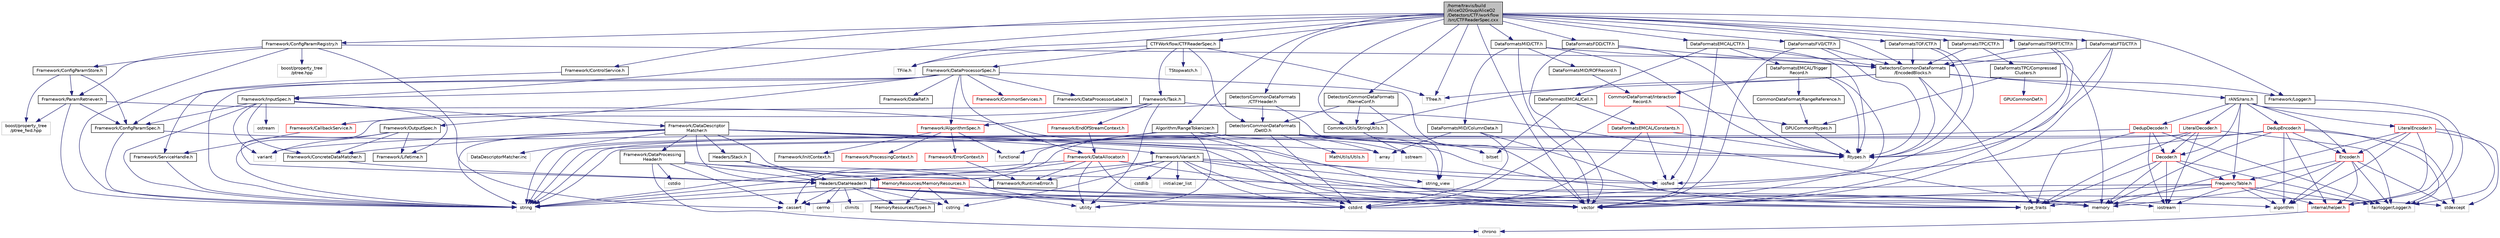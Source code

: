 digraph "/home/travis/build/AliceO2Group/AliceO2/Detectors/CTF/workflow/src/CTFReaderSpec.cxx"
{
 // INTERACTIVE_SVG=YES
  bgcolor="transparent";
  edge [fontname="Helvetica",fontsize="10",labelfontname="Helvetica",labelfontsize="10"];
  node [fontname="Helvetica",fontsize="10",shape=record];
  Node0 [label="/home/travis/build\l/AliceO2Group/AliceO2\l/Detectors/CTF/workflow\l/src/CTFReaderSpec.cxx",height=0.2,width=0.4,color="black", fillcolor="grey75", style="filled", fontcolor="black"];
  Node0 -> Node1 [color="midnightblue",fontsize="10",style="solid",fontname="Helvetica"];
  Node1 [label="vector",height=0.2,width=0.4,color="grey75"];
  Node0 -> Node2 [color="midnightblue",fontsize="10",style="solid",fontname="Helvetica"];
  Node2 [label="TFile.h",height=0.2,width=0.4,color="grey75"];
  Node0 -> Node3 [color="midnightblue",fontsize="10",style="solid",fontname="Helvetica"];
  Node3 [label="TTree.h",height=0.2,width=0.4,color="grey75"];
  Node0 -> Node4 [color="midnightblue",fontsize="10",style="solid",fontname="Helvetica"];
  Node4 [label="Framework/Logger.h",height=0.2,width=0.4,color="black",URL="$dd/da4/Logger_8h.html"];
  Node4 -> Node5 [color="midnightblue",fontsize="10",style="solid",fontname="Helvetica"];
  Node5 [label="fairlogger/Logger.h",height=0.2,width=0.4,color="grey75"];
  Node0 -> Node6 [color="midnightblue",fontsize="10",style="solid",fontname="Helvetica"];
  Node6 [label="Framework/ControlService.h",height=0.2,width=0.4,color="black",URL="$d2/d43/ControlService_8h.html"];
  Node6 -> Node7 [color="midnightblue",fontsize="10",style="solid",fontname="Helvetica"];
  Node7 [label="Framework/ServiceHandle.h",height=0.2,width=0.4,color="black",URL="$d3/d28/ServiceHandle_8h.html"];
  Node7 -> Node8 [color="midnightblue",fontsize="10",style="solid",fontname="Helvetica"];
  Node8 [label="string",height=0.2,width=0.4,color="grey75"];
  Node0 -> Node9 [color="midnightblue",fontsize="10",style="solid",fontname="Helvetica"];
  Node9 [label="Framework/ConfigParamRegistry.h",height=0.2,width=0.4,color="black",URL="$de/dc6/ConfigParamRegistry_8h.html"];
  Node9 -> Node10 [color="midnightblue",fontsize="10",style="solid",fontname="Helvetica"];
  Node10 [label="Framework/ParamRetriever.h",height=0.2,width=0.4,color="black",URL="$df/d72/ParamRetriever_8h.html"];
  Node10 -> Node11 [color="midnightblue",fontsize="10",style="solid",fontname="Helvetica"];
  Node11 [label="Framework/ConfigParamSpec.h",height=0.2,width=0.4,color="black",URL="$d0/d1c/ConfigParamSpec_8h.html"];
  Node11 -> Node12 [color="midnightblue",fontsize="10",style="solid",fontname="Helvetica"];
  Node12 [label="Framework/Variant.h",height=0.2,width=0.4,color="black",URL="$de/d56/Variant_8h.html"];
  Node12 -> Node13 [color="midnightblue",fontsize="10",style="solid",fontname="Helvetica"];
  Node13 [label="Framework/RuntimeError.h",height=0.2,width=0.4,color="black",URL="$d1/d76/RuntimeError_8h.html"];
  Node12 -> Node14 [color="midnightblue",fontsize="10",style="solid",fontname="Helvetica"];
  Node14 [label="type_traits",height=0.2,width=0.4,color="grey75"];
  Node12 -> Node15 [color="midnightblue",fontsize="10",style="solid",fontname="Helvetica"];
  Node15 [label="cstring",height=0.2,width=0.4,color="grey75"];
  Node12 -> Node16 [color="midnightblue",fontsize="10",style="solid",fontname="Helvetica"];
  Node16 [label="cstdint",height=0.2,width=0.4,color="grey75"];
  Node12 -> Node17 [color="midnightblue",fontsize="10",style="solid",fontname="Helvetica"];
  Node17 [label="cstdlib",height=0.2,width=0.4,color="grey75"];
  Node12 -> Node18 [color="midnightblue",fontsize="10",style="solid",fontname="Helvetica"];
  Node18 [label="iosfwd",height=0.2,width=0.4,color="grey75"];
  Node12 -> Node19 [color="midnightblue",fontsize="10",style="solid",fontname="Helvetica"];
  Node19 [label="initializer_list",height=0.2,width=0.4,color="grey75"];
  Node12 -> Node20 [color="midnightblue",fontsize="10",style="solid",fontname="Helvetica"];
  Node20 [label="string_view",height=0.2,width=0.4,color="grey75"];
  Node12 -> Node1 [color="midnightblue",fontsize="10",style="solid",fontname="Helvetica"];
  Node12 -> Node8 [color="midnightblue",fontsize="10",style="solid",fontname="Helvetica"];
  Node11 -> Node8 [color="midnightblue",fontsize="10",style="solid",fontname="Helvetica"];
  Node10 -> Node21 [color="midnightblue",fontsize="10",style="solid",fontname="Helvetica"];
  Node21 [label="boost/property_tree\l/ptree_fwd.hpp",height=0.2,width=0.4,color="grey75"];
  Node10 -> Node8 [color="midnightblue",fontsize="10",style="solid",fontname="Helvetica"];
  Node10 -> Node1 [color="midnightblue",fontsize="10",style="solid",fontname="Helvetica"];
  Node9 -> Node22 [color="midnightblue",fontsize="10",style="solid",fontname="Helvetica"];
  Node22 [label="Framework/ConfigParamStore.h",height=0.2,width=0.4,color="black",URL="$dd/daf/ConfigParamStore_8h.html"];
  Node22 -> Node10 [color="midnightblue",fontsize="10",style="solid",fontname="Helvetica"];
  Node22 -> Node11 [color="midnightblue",fontsize="10",style="solid",fontname="Helvetica"];
  Node22 -> Node21 [color="midnightblue",fontsize="10",style="solid",fontname="Helvetica"];
  Node9 -> Node23 [color="midnightblue",fontsize="10",style="solid",fontname="Helvetica"];
  Node23 [label="boost/property_tree\l/ptree.hpp",height=0.2,width=0.4,color="grey75"];
  Node9 -> Node24 [color="midnightblue",fontsize="10",style="solid",fontname="Helvetica"];
  Node24 [label="memory",height=0.2,width=0.4,color="grey75"];
  Node9 -> Node8 [color="midnightblue",fontsize="10",style="solid",fontname="Helvetica"];
  Node9 -> Node25 [color="midnightblue",fontsize="10",style="solid",fontname="Helvetica"];
  Node25 [label="cassert",height=0.2,width=0.4,color="grey75"];
  Node0 -> Node26 [color="midnightblue",fontsize="10",style="solid",fontname="Helvetica"];
  Node26 [label="Framework/InputSpec.h",height=0.2,width=0.4,color="black",URL="$d5/d3f/InputSpec_8h.html"];
  Node26 -> Node27 [color="midnightblue",fontsize="10",style="solid",fontname="Helvetica"];
  Node27 [label="Framework/Lifetime.h",height=0.2,width=0.4,color="black",URL="$dc/dca/Lifetime_8h.html"];
  Node26 -> Node28 [color="midnightblue",fontsize="10",style="solid",fontname="Helvetica"];
  Node28 [label="Framework/ConcreteDataMatcher.h",height=0.2,width=0.4,color="black",URL="$d0/d1b/ConcreteDataMatcher_8h.html"];
  Node28 -> Node29 [color="midnightblue",fontsize="10",style="solid",fontname="Helvetica"];
  Node29 [label="Headers/DataHeader.h",height=0.2,width=0.4,color="black",URL="$dc/dcd/DataHeader_8h.html"];
  Node29 -> Node16 [color="midnightblue",fontsize="10",style="solid",fontname="Helvetica"];
  Node29 -> Node24 [color="midnightblue",fontsize="10",style="solid",fontname="Helvetica"];
  Node29 -> Node25 [color="midnightblue",fontsize="10",style="solid",fontname="Helvetica"];
  Node29 -> Node15 [color="midnightblue",fontsize="10",style="solid",fontname="Helvetica"];
  Node29 -> Node30 [color="midnightblue",fontsize="10",style="solid",fontname="Helvetica"];
  Node30 [label="algorithm",height=0.2,width=0.4,color="grey75"];
  Node29 -> Node31 [color="midnightblue",fontsize="10",style="solid",fontname="Helvetica"];
  Node31 [label="stdexcept",height=0.2,width=0.4,color="grey75"];
  Node29 -> Node8 [color="midnightblue",fontsize="10",style="solid",fontname="Helvetica"];
  Node29 -> Node32 [color="midnightblue",fontsize="10",style="solid",fontname="Helvetica"];
  Node32 [label="climits",height=0.2,width=0.4,color="grey75"];
  Node29 -> Node33 [color="midnightblue",fontsize="10",style="solid",fontname="Helvetica"];
  Node33 [label="MemoryResources/Types.h",height=0.2,width=0.4,color="black",URL="$d7/df8/Types_8h.html"];
  Node29 -> Node34 [color="midnightblue",fontsize="10",style="solid",fontname="Helvetica"];
  Node34 [label="cerrno",height=0.2,width=0.4,color="grey75"];
  Node26 -> Node35 [color="midnightblue",fontsize="10",style="solid",fontname="Helvetica"];
  Node35 [label="Framework/DataDescriptor\lMatcher.h",height=0.2,width=0.4,color="black",URL="$d3/da3/DataDescriptorMatcher_8h.html"];
  Node35 -> Node28 [color="midnightblue",fontsize="10",style="solid",fontname="Helvetica"];
  Node35 -> Node36 [color="midnightblue",fontsize="10",style="solid",fontname="Helvetica"];
  Node36 [label="Framework/DataProcessing\lHeader.h",height=0.2,width=0.4,color="black",URL="$d6/dc9/DataProcessingHeader_8h.html"];
  Node36 -> Node29 [color="midnightblue",fontsize="10",style="solid",fontname="Helvetica"];
  Node36 -> Node16 [color="midnightblue",fontsize="10",style="solid",fontname="Helvetica"];
  Node36 -> Node37 [color="midnightblue",fontsize="10",style="solid",fontname="Helvetica"];
  Node37 [label="cstdio",height=0.2,width=0.4,color="grey75"];
  Node36 -> Node24 [color="midnightblue",fontsize="10",style="solid",fontname="Helvetica"];
  Node36 -> Node25 [color="midnightblue",fontsize="10",style="solid",fontname="Helvetica"];
  Node36 -> Node38 [color="midnightblue",fontsize="10",style="solid",fontname="Helvetica"];
  Node38 [label="chrono",height=0.2,width=0.4,color="grey75"];
  Node35 -> Node13 [color="midnightblue",fontsize="10",style="solid",fontname="Helvetica"];
  Node35 -> Node29 [color="midnightblue",fontsize="10",style="solid",fontname="Helvetica"];
  Node35 -> Node39 [color="midnightblue",fontsize="10",style="solid",fontname="Helvetica"];
  Node39 [label="Headers/Stack.h",height=0.2,width=0.4,color="black",URL="$d4/d00/Headers_2include_2Headers_2Stack_8h.html"];
  Node39 -> Node40 [color="midnightblue",fontsize="10",style="solid",fontname="Helvetica"];
  Node40 [label="MemoryResources/MemoryResources.h",height=0.2,width=0.4,color="red",URL="$dc/d03/MemoryResources_8h.html"];
  Node40 -> Node15 [color="midnightblue",fontsize="10",style="solid",fontname="Helvetica"];
  Node40 -> Node8 [color="midnightblue",fontsize="10",style="solid",fontname="Helvetica"];
  Node40 -> Node14 [color="midnightblue",fontsize="10",style="solid",fontname="Helvetica"];
  Node40 -> Node45 [color="midnightblue",fontsize="10",style="solid",fontname="Helvetica"];
  Node45 [label="utility",height=0.2,width=0.4,color="grey75"];
  Node40 -> Node1 [color="midnightblue",fontsize="10",style="solid",fontname="Helvetica"];
  Node40 -> Node33 [color="midnightblue",fontsize="10",style="solid",fontname="Helvetica"];
  Node39 -> Node29 [color="midnightblue",fontsize="10",style="solid",fontname="Helvetica"];
  Node35 -> Node51 [color="midnightblue",fontsize="10",style="solid",fontname="Helvetica"];
  Node51 [label="array",height=0.2,width=0.4,color="grey75"];
  Node35 -> Node16 [color="midnightblue",fontsize="10",style="solid",fontname="Helvetica"];
  Node35 -> Node18 [color="midnightblue",fontsize="10",style="solid",fontname="Helvetica"];
  Node35 -> Node8 [color="midnightblue",fontsize="10",style="solid",fontname="Helvetica"];
  Node35 -> Node52 [color="midnightblue",fontsize="10",style="solid",fontname="Helvetica"];
  Node52 [label="variant",height=0.2,width=0.4,color="grey75"];
  Node35 -> Node1 [color="midnightblue",fontsize="10",style="solid",fontname="Helvetica"];
  Node35 -> Node53 [color="midnightblue",fontsize="10",style="solid",fontname="Helvetica"];
  Node53 [label="DataDescriptorMatcher.inc",height=0.2,width=0.4,color="grey75"];
  Node26 -> Node11 [color="midnightblue",fontsize="10",style="solid",fontname="Helvetica"];
  Node26 -> Node8 [color="midnightblue",fontsize="10",style="solid",fontname="Helvetica"];
  Node26 -> Node54 [color="midnightblue",fontsize="10",style="solid",fontname="Helvetica"];
  Node54 [label="ostream",height=0.2,width=0.4,color="grey75"];
  Node26 -> Node52 [color="midnightblue",fontsize="10",style="solid",fontname="Helvetica"];
  Node0 -> Node55 [color="midnightblue",fontsize="10",style="solid",fontname="Helvetica"];
  Node55 [label="CommonUtils/StringUtils.h",height=0.2,width=0.4,color="black",URL="$d1/d1e/Common_2Utils_2include_2CommonUtils_2StringUtils_8h.html"];
  Node55 -> Node56 [color="midnightblue",fontsize="10",style="solid",fontname="Helvetica"];
  Node56 [label="sstream",height=0.2,width=0.4,color="grey75"];
  Node0 -> Node57 [color="midnightblue",fontsize="10",style="solid",fontname="Helvetica"];
  Node57 [label="CTFWorkflow/CTFReaderSpec.h",height=0.2,width=0.4,color="black",URL="$df/df4/CTFReaderSpec_8h.html"];
  Node57 -> Node2 [color="midnightblue",fontsize="10",style="solid",fontname="Helvetica"];
  Node57 -> Node3 [color="midnightblue",fontsize="10",style="solid",fontname="Helvetica"];
  Node57 -> Node58 [color="midnightblue",fontsize="10",style="solid",fontname="Helvetica"];
  Node58 [label="TStopwatch.h",height=0.2,width=0.4,color="grey75"];
  Node57 -> Node59 [color="midnightblue",fontsize="10",style="solid",fontname="Helvetica"];
  Node59 [label="Framework/DataProcessorSpec.h",height=0.2,width=0.4,color="black",URL="$d0/df4/DataProcessorSpec_8h.html"];
  Node59 -> Node60 [color="midnightblue",fontsize="10",style="solid",fontname="Helvetica"];
  Node60 [label="Framework/AlgorithmSpec.h",height=0.2,width=0.4,color="red",URL="$d0/d14/AlgorithmSpec_8h.html"];
  Node60 -> Node61 [color="midnightblue",fontsize="10",style="solid",fontname="Helvetica"];
  Node61 [label="Framework/ProcessingContext.h",height=0.2,width=0.4,color="red",URL="$de/d6a/ProcessingContext_8h.html"];
  Node60 -> Node107 [color="midnightblue",fontsize="10",style="solid",fontname="Helvetica"];
  Node107 [label="Framework/ErrorContext.h",height=0.2,width=0.4,color="red",URL="$d7/dad/ErrorContext_8h.html"];
  Node107 -> Node13 [color="midnightblue",fontsize="10",style="solid",fontname="Helvetica"];
  Node60 -> Node125 [color="midnightblue",fontsize="10",style="solid",fontname="Helvetica"];
  Node125 [label="Framework/InitContext.h",height=0.2,width=0.4,color="black",URL="$d4/d2b/InitContext_8h.html"];
  Node60 -> Node102 [color="midnightblue",fontsize="10",style="solid",fontname="Helvetica"];
  Node102 [label="functional",height=0.2,width=0.4,color="grey75"];
  Node59 -> Node11 [color="midnightblue",fontsize="10",style="solid",fontname="Helvetica"];
  Node59 -> Node128 [color="midnightblue",fontsize="10",style="solid",fontname="Helvetica"];
  Node128 [label="Framework/DataProcessorLabel.h",height=0.2,width=0.4,color="black",URL="$d1/df2/DataProcessorLabel_8h.html"];
  Node59 -> Node63 [color="midnightblue",fontsize="10",style="solid",fontname="Helvetica"];
  Node63 [label="Framework/DataRef.h",height=0.2,width=0.4,color="black",URL="$d5/dfb/DataRef_8h.html"];
  Node59 -> Node129 [color="midnightblue",fontsize="10",style="solid",fontname="Helvetica"];
  Node129 [label="Framework/DataAllocator.h",height=0.2,width=0.4,color="red",URL="$d1/d28/DataAllocator_8h.html"];
  Node129 -> Node13 [color="midnightblue",fontsize="10",style="solid",fontname="Helvetica"];
  Node129 -> Node29 [color="midnightblue",fontsize="10",style="solid",fontname="Helvetica"];
  Node129 -> Node1 [color="midnightblue",fontsize="10",style="solid",fontname="Helvetica"];
  Node129 -> Node8 [color="midnightblue",fontsize="10",style="solid",fontname="Helvetica"];
  Node129 -> Node45 [color="midnightblue",fontsize="10",style="solid",fontname="Helvetica"];
  Node129 -> Node14 [color="midnightblue",fontsize="10",style="solid",fontname="Helvetica"];
  Node59 -> Node26 [color="midnightblue",fontsize="10",style="solid",fontname="Helvetica"];
  Node59 -> Node95 [color="midnightblue",fontsize="10",style="solid",fontname="Helvetica"];
  Node95 [label="Framework/OutputSpec.h",height=0.2,width=0.4,color="black",URL="$db/d2d/OutputSpec_8h.html"];
  Node95 -> Node29 [color="midnightblue",fontsize="10",style="solid",fontname="Helvetica"];
  Node95 -> Node27 [color="midnightblue",fontsize="10",style="solid",fontname="Helvetica"];
  Node95 -> Node28 [color="midnightblue",fontsize="10",style="solid",fontname="Helvetica"];
  Node95 -> Node52 [color="midnightblue",fontsize="10",style="solid",fontname="Helvetica"];
  Node59 -> Node142 [color="midnightblue",fontsize="10",style="solid",fontname="Helvetica"];
  Node142 [label="Framework/CommonServices.h",height=0.2,width=0.4,color="red",URL="$d8/d02/CommonServices_8h.html"];
  Node59 -> Node8 [color="midnightblue",fontsize="10",style="solid",fontname="Helvetica"];
  Node59 -> Node1 [color="midnightblue",fontsize="10",style="solid",fontname="Helvetica"];
  Node57 -> Node143 [color="midnightblue",fontsize="10",style="solid",fontname="Helvetica"];
  Node143 [label="Framework/Task.h",height=0.2,width=0.4,color="black",URL="$df/d4f/Task_8h.html"];
  Node143 -> Node60 [color="midnightblue",fontsize="10",style="solid",fontname="Helvetica"];
  Node143 -> Node144 [color="midnightblue",fontsize="10",style="solid",fontname="Helvetica"];
  Node144 [label="Framework/CallbackService.h",height=0.2,width=0.4,color="red",URL="$d9/d7f/CallbackService_8h.html"];
  Node144 -> Node7 [color="midnightblue",fontsize="10",style="solid",fontname="Helvetica"];
  Node143 -> Node147 [color="midnightblue",fontsize="10",style="solid",fontname="Helvetica"];
  Node147 [label="Framework/EndOfStreamContext.h",height=0.2,width=0.4,color="red",URL="$d0/d77/EndOfStreamContext_8h.html"];
  Node147 -> Node129 [color="midnightblue",fontsize="10",style="solid",fontname="Helvetica"];
  Node143 -> Node45 [color="midnightblue",fontsize="10",style="solid",fontname="Helvetica"];
  Node143 -> Node24 [color="midnightblue",fontsize="10",style="solid",fontname="Helvetica"];
  Node57 -> Node148 [color="midnightblue",fontsize="10",style="solid",fontname="Helvetica"];
  Node148 [label="DetectorsCommonDataFormats\l/DetID.h",height=0.2,width=0.4,color="black",URL="$d6/d31/DetID_8h.html"];
  Node148 -> Node149 [color="midnightblue",fontsize="10",style="solid",fontname="Helvetica"];
  Node149 [label="Rtypes.h",height=0.2,width=0.4,color="grey75"];
  Node148 -> Node51 [color="midnightblue",fontsize="10",style="solid",fontname="Helvetica"];
  Node148 -> Node150 [color="midnightblue",fontsize="10",style="solid",fontname="Helvetica"];
  Node150 [label="bitset",height=0.2,width=0.4,color="grey75"];
  Node148 -> Node25 [color="midnightblue",fontsize="10",style="solid",fontname="Helvetica"];
  Node148 -> Node16 [color="midnightblue",fontsize="10",style="solid",fontname="Helvetica"];
  Node148 -> Node20 [color="midnightblue",fontsize="10",style="solid",fontname="Helvetica"];
  Node148 -> Node8 [color="midnightblue",fontsize="10",style="solid",fontname="Helvetica"];
  Node148 -> Node14 [color="midnightblue",fontsize="10",style="solid",fontname="Helvetica"];
  Node148 -> Node151 [color="midnightblue",fontsize="10",style="solid",fontname="Helvetica"];
  Node151 [label="MathUtils/Utils.h",height=0.2,width=0.4,color="red",URL="$d9/d52/Common_2MathUtils_2include_2MathUtils_2Utils_8h.html"];
  Node148 -> Node29 [color="midnightblue",fontsize="10",style="solid",fontname="Helvetica"];
  Node0 -> Node161 [color="midnightblue",fontsize="10",style="solid",fontname="Helvetica"];
  Node161 [label="DetectorsCommonDataFormats\l/EncodedBlocks.h",height=0.2,width=0.4,color="black",URL="$da/d91/EncodedBlocks_8h.html"];
  Node161 -> Node14 [color="midnightblue",fontsize="10",style="solid",fontname="Helvetica"];
  Node161 -> Node149 [color="midnightblue",fontsize="10",style="solid",fontname="Helvetica"];
  Node161 -> Node162 [color="midnightblue",fontsize="10",style="solid",fontname="Helvetica"];
  Node162 [label="rANS/rans.h",height=0.2,width=0.4,color="black",URL="$d4/de7/rans_8h.html",tooltip="header for public api "];
  Node162 -> Node163 [color="midnightblue",fontsize="10",style="solid",fontname="Helvetica"];
  Node163 [label="FrequencyTable.h",height=0.2,width=0.4,color="red",URL="$dd/d65/FrequencyTable_8h.html",tooltip="Histogram to depict frequencies of source symbols for rANS compression. "];
  Node163 -> Node30 [color="midnightblue",fontsize="10",style="solid",fontname="Helvetica"];
  Node163 -> Node25 [color="midnightblue",fontsize="10",style="solid",fontname="Helvetica"];
  Node163 -> Node164 [color="midnightblue",fontsize="10",style="solid",fontname="Helvetica"];
  Node164 [label="iostream",height=0.2,width=0.4,color="grey75"];
  Node163 -> Node14 [color="midnightblue",fontsize="10",style="solid",fontname="Helvetica"];
  Node163 -> Node1 [color="midnightblue",fontsize="10",style="solid",fontname="Helvetica"];
  Node163 -> Node5 [color="midnightblue",fontsize="10",style="solid",fontname="Helvetica"];
  Node163 -> Node166 [color="midnightblue",fontsize="10",style="solid",fontname="Helvetica"];
  Node166 [label="internal/helper.h",height=0.2,width=0.4,color="red",URL="$d4/da1/helper_8h.html",tooltip="various helper functions "];
  Node166 -> Node38 [color="midnightblue",fontsize="10",style="solid",fontname="Helvetica"];
  Node162 -> Node167 [color="midnightblue",fontsize="10",style="solid",fontname="Helvetica"];
  Node167 [label="Encoder.h",height=0.2,width=0.4,color="red",URL="$dd/d74/Utilities_2rANS_2include_2rANS_2Encoder_8h.html"];
  Node167 -> Node24 [color="midnightblue",fontsize="10",style="solid",fontname="Helvetica"];
  Node167 -> Node30 [color="midnightblue",fontsize="10",style="solid",fontname="Helvetica"];
  Node167 -> Node5 [color="midnightblue",fontsize="10",style="solid",fontname="Helvetica"];
  Node167 -> Node31 [color="midnightblue",fontsize="10",style="solid",fontname="Helvetica"];
  Node167 -> Node166 [color="midnightblue",fontsize="10",style="solid",fontname="Helvetica"];
  Node167 -> Node163 [color="midnightblue",fontsize="10",style="solid",fontname="Helvetica"];
  Node162 -> Node174 [color="midnightblue",fontsize="10",style="solid",fontname="Helvetica"];
  Node174 [label="Decoder.h",height=0.2,width=0.4,color="red",URL="$dc/d62/Utilities_2rANS_2include_2rANS_2Decoder_8h.html"];
  Node174 -> Node14 [color="midnightblue",fontsize="10",style="solid",fontname="Helvetica"];
  Node174 -> Node164 [color="midnightblue",fontsize="10",style="solid",fontname="Helvetica"];
  Node174 -> Node24 [color="midnightblue",fontsize="10",style="solid",fontname="Helvetica"];
  Node174 -> Node5 [color="midnightblue",fontsize="10",style="solid",fontname="Helvetica"];
  Node174 -> Node163 [color="midnightblue",fontsize="10",style="solid",fontname="Helvetica"];
  Node162 -> Node177 [color="midnightblue",fontsize="10",style="solid",fontname="Helvetica"];
  Node177 [label="DedupEncoder.h",height=0.2,width=0.4,color="red",URL="$d5/ddf/DedupEncoder_8h.html"];
  Node177 -> Node167 [color="midnightblue",fontsize="10",style="solid",fontname="Helvetica"];
  Node177 -> Node24 [color="midnightblue",fontsize="10",style="solid",fontname="Helvetica"];
  Node177 -> Node30 [color="midnightblue",fontsize="10",style="solid",fontname="Helvetica"];
  Node177 -> Node16 [color="midnightblue",fontsize="10",style="solid",fontname="Helvetica"];
  Node177 -> Node8 [color="midnightblue",fontsize="10",style="solid",fontname="Helvetica"];
  Node177 -> Node5 [color="midnightblue",fontsize="10",style="solid",fontname="Helvetica"];
  Node177 -> Node31 [color="midnightblue",fontsize="10",style="solid",fontname="Helvetica"];
  Node177 -> Node166 [color="midnightblue",fontsize="10",style="solid",fontname="Helvetica"];
  Node162 -> Node178 [color="midnightblue",fontsize="10",style="solid",fontname="Helvetica"];
  Node178 [label="DedupDecoder.h",height=0.2,width=0.4,color="red",URL="$da/da6/DedupDecoder_8h.html"];
  Node178 -> Node174 [color="midnightblue",fontsize="10",style="solid",fontname="Helvetica"];
  Node178 -> Node14 [color="midnightblue",fontsize="10",style="solid",fontname="Helvetica"];
  Node178 -> Node164 [color="midnightblue",fontsize="10",style="solid",fontname="Helvetica"];
  Node178 -> Node8 [color="midnightblue",fontsize="10",style="solid",fontname="Helvetica"];
  Node178 -> Node5 [color="midnightblue",fontsize="10",style="solid",fontname="Helvetica"];
  Node162 -> Node179 [color="midnightblue",fontsize="10",style="solid",fontname="Helvetica"];
  Node179 [label="LiteralEncoder.h",height=0.2,width=0.4,color="red",URL="$d9/de1/LiteralEncoder_8h.html"];
  Node179 -> Node167 [color="midnightblue",fontsize="10",style="solid",fontname="Helvetica"];
  Node179 -> Node24 [color="midnightblue",fontsize="10",style="solid",fontname="Helvetica"];
  Node179 -> Node30 [color="midnightblue",fontsize="10",style="solid",fontname="Helvetica"];
  Node179 -> Node5 [color="midnightblue",fontsize="10",style="solid",fontname="Helvetica"];
  Node179 -> Node31 [color="midnightblue",fontsize="10",style="solid",fontname="Helvetica"];
  Node179 -> Node166 [color="midnightblue",fontsize="10",style="solid",fontname="Helvetica"];
  Node162 -> Node180 [color="midnightblue",fontsize="10",style="solid",fontname="Helvetica"];
  Node180 [label="LiteralDecoder.h",height=0.2,width=0.4,color="red",URL="$df/dfe/LiteralDecoder_8h.html"];
  Node180 -> Node174 [color="midnightblue",fontsize="10",style="solid",fontname="Helvetica"];
  Node180 -> Node14 [color="midnightblue",fontsize="10",style="solid",fontname="Helvetica"];
  Node180 -> Node164 [color="midnightblue",fontsize="10",style="solid",fontname="Helvetica"];
  Node180 -> Node8 [color="midnightblue",fontsize="10",style="solid",fontname="Helvetica"];
  Node180 -> Node5 [color="midnightblue",fontsize="10",style="solid",fontname="Helvetica"];
  Node162 -> Node166 [color="midnightblue",fontsize="10",style="solid",fontname="Helvetica"];
  Node161 -> Node3 [color="midnightblue",fontsize="10",style="solid",fontname="Helvetica"];
  Node161 -> Node55 [color="midnightblue",fontsize="10",style="solid",fontname="Helvetica"];
  Node161 -> Node4 [color="midnightblue",fontsize="10",style="solid",fontname="Helvetica"];
  Node0 -> Node181 [color="midnightblue",fontsize="10",style="solid",fontname="Helvetica"];
  Node181 [label="DetectorsCommonDataFormats\l/NameConf.h",height=0.2,width=0.4,color="black",URL="$d7/d61/NameConf_8h.html",tooltip="Definition of the Names Generator class. "];
  Node181 -> Node148 [color="midnightblue",fontsize="10",style="solid",fontname="Helvetica"];
  Node181 -> Node55 [color="midnightblue",fontsize="10",style="solid",fontname="Helvetica"];
  Node181 -> Node20 [color="midnightblue",fontsize="10",style="solid",fontname="Helvetica"];
  Node0 -> Node182 [color="midnightblue",fontsize="10",style="solid",fontname="Helvetica"];
  Node182 [label="DetectorsCommonDataFormats\l/CTFHeader.h",height=0.2,width=0.4,color="black",URL="$df/d3a/CTFHeader_8h.html",tooltip="Header for CTF collection. "];
  Node182 -> Node149 [color="midnightblue",fontsize="10",style="solid",fontname="Helvetica"];
  Node182 -> Node8 [color="midnightblue",fontsize="10",style="solid",fontname="Helvetica"];
  Node182 -> Node148 [color="midnightblue",fontsize="10",style="solid",fontname="Helvetica"];
  Node0 -> Node183 [color="midnightblue",fontsize="10",style="solid",fontname="Helvetica"];
  Node183 [label="DataFormatsITSMFT/CTF.h",height=0.2,width=0.4,color="black",URL="$dc/d8e/ITSMFT_2common_2include_2DataFormatsITSMFT_2CTF_8h.html"];
  Node183 -> Node1 [color="midnightblue",fontsize="10",style="solid",fontname="Helvetica"];
  Node183 -> Node149 [color="midnightblue",fontsize="10",style="solid",fontname="Helvetica"];
  Node183 -> Node161 [color="midnightblue",fontsize="10",style="solid",fontname="Helvetica"];
  Node0 -> Node184 [color="midnightblue",fontsize="10",style="solid",fontname="Helvetica"];
  Node184 [label="DataFormatsTPC/CTF.h",height=0.2,width=0.4,color="black",URL="$d8/d9c/TPC_2include_2DataFormatsTPC_2CTF_8h.html"];
  Node184 -> Node161 [color="midnightblue",fontsize="10",style="solid",fontname="Helvetica"];
  Node184 -> Node185 [color="midnightblue",fontsize="10",style="solid",fontname="Helvetica"];
  Node185 [label="DataFormatsTPC/Compressed\lClusters.h",height=0.2,width=0.4,color="black",URL="$d2/d7d/CompressedClusters_8h.html",tooltip="Container to store compressed TPC cluster data. "];
  Node185 -> Node156 [color="midnightblue",fontsize="10",style="solid",fontname="Helvetica"];
  Node156 [label="GPUCommonDef.h",height=0.2,width=0.4,color="red",URL="$df/d21/GPUCommonDef_8h.html"];
  Node185 -> Node186 [color="midnightblue",fontsize="10",style="solid",fontname="Helvetica"];
  Node186 [label="GPUCommonRtypes.h",height=0.2,width=0.4,color="black",URL="$d2/d45/GPUCommonRtypes_8h.html"];
  Node186 -> Node149 [color="midnightblue",fontsize="10",style="solid",fontname="Helvetica"];
  Node0 -> Node187 [color="midnightblue",fontsize="10",style="solid",fontname="Helvetica"];
  Node187 [label="DataFormatsFT0/CTF.h",height=0.2,width=0.4,color="black",URL="$d1/d77/FIT_2FT0_2include_2DataFormatsFT0_2CTF_8h.html"];
  Node187 -> Node1 [color="midnightblue",fontsize="10",style="solid",fontname="Helvetica"];
  Node187 -> Node149 [color="midnightblue",fontsize="10",style="solid",fontname="Helvetica"];
  Node187 -> Node161 [color="midnightblue",fontsize="10",style="solid",fontname="Helvetica"];
  Node0 -> Node188 [color="midnightblue",fontsize="10",style="solid",fontname="Helvetica"];
  Node188 [label="DataFormatsFV0/CTF.h",height=0.2,width=0.4,color="black",URL="$d5/d52/FIT_2FV0_2include_2DataFormatsFV0_2CTF_8h.html"];
  Node188 -> Node1 [color="midnightblue",fontsize="10",style="solid",fontname="Helvetica"];
  Node188 -> Node149 [color="midnightblue",fontsize="10",style="solid",fontname="Helvetica"];
  Node188 -> Node161 [color="midnightblue",fontsize="10",style="solid",fontname="Helvetica"];
  Node0 -> Node189 [color="midnightblue",fontsize="10",style="solid",fontname="Helvetica"];
  Node189 [label="DataFormatsFDD/CTF.h",height=0.2,width=0.4,color="black",URL="$d7/d75/FIT_2FDD_2include_2DataFormatsFDD_2CTF_8h.html"];
  Node189 -> Node1 [color="midnightblue",fontsize="10",style="solid",fontname="Helvetica"];
  Node189 -> Node149 [color="midnightblue",fontsize="10",style="solid",fontname="Helvetica"];
  Node189 -> Node161 [color="midnightblue",fontsize="10",style="solid",fontname="Helvetica"];
  Node0 -> Node190 [color="midnightblue",fontsize="10",style="solid",fontname="Helvetica"];
  Node190 [label="DataFormatsTOF/CTF.h",height=0.2,width=0.4,color="black",URL="$d6/d85/TOF_2include_2DataFormatsTOF_2CTF_8h.html"];
  Node190 -> Node1 [color="midnightblue",fontsize="10",style="solid",fontname="Helvetica"];
  Node190 -> Node149 [color="midnightblue",fontsize="10",style="solid",fontname="Helvetica"];
  Node190 -> Node161 [color="midnightblue",fontsize="10",style="solid",fontname="Helvetica"];
  Node0 -> Node191 [color="midnightblue",fontsize="10",style="solid",fontname="Helvetica"];
  Node191 [label="DataFormatsMID/CTF.h",height=0.2,width=0.4,color="black",URL="$df/d9b/MUON_2MID_2include_2DataFormatsMID_2CTF_8h.html"];
  Node191 -> Node1 [color="midnightblue",fontsize="10",style="solid",fontname="Helvetica"];
  Node191 -> Node149 [color="midnightblue",fontsize="10",style="solid",fontname="Helvetica"];
  Node191 -> Node161 [color="midnightblue",fontsize="10",style="solid",fontname="Helvetica"];
  Node191 -> Node192 [color="midnightblue",fontsize="10",style="solid",fontname="Helvetica"];
  Node192 [label="DataFormatsMID/ROFRecord.h",height=0.2,width=0.4,color="black",URL="$d2/df9/MUON_2MID_2include_2DataFormatsMID_2ROFRecord_8h.html",tooltip="Definition of the MID event record. "];
  Node192 -> Node193 [color="midnightblue",fontsize="10",style="solid",fontname="Helvetica"];
  Node193 [label="CommonDataFormat/Interaction\lRecord.h",height=0.2,width=0.4,color="red",URL="$d9/d80/InteractionRecord_8h.html"];
  Node193 -> Node186 [color="midnightblue",fontsize="10",style="solid",fontname="Helvetica"];
  Node193 -> Node18 [color="midnightblue",fontsize="10",style="solid",fontname="Helvetica"];
  Node193 -> Node16 [color="midnightblue",fontsize="10",style="solid",fontname="Helvetica"];
  Node191 -> Node195 [color="midnightblue",fontsize="10",style="solid",fontname="Helvetica"];
  Node195 [label="DataFormatsMID/ColumnData.h",height=0.2,width=0.4,color="black",URL="$d3/d53/ColumnData_8h.html",tooltip="Strip pattern (aka digits) "];
  Node195 -> Node16 [color="midnightblue",fontsize="10",style="solid",fontname="Helvetica"];
  Node195 -> Node164 [color="midnightblue",fontsize="10",style="solid",fontname="Helvetica"];
  Node195 -> Node51 [color="midnightblue",fontsize="10",style="solid",fontname="Helvetica"];
  Node0 -> Node196 [color="midnightblue",fontsize="10",style="solid",fontname="Helvetica"];
  Node196 [label="DataFormatsEMCAL/CTF.h",height=0.2,width=0.4,color="black",URL="$d5/d15/EMCAL_2include_2DataFormatsEMCAL_2CTF_8h.html"];
  Node196 -> Node1 [color="midnightblue",fontsize="10",style="solid",fontname="Helvetica"];
  Node196 -> Node149 [color="midnightblue",fontsize="10",style="solid",fontname="Helvetica"];
  Node196 -> Node161 [color="midnightblue",fontsize="10",style="solid",fontname="Helvetica"];
  Node196 -> Node197 [color="midnightblue",fontsize="10",style="solid",fontname="Helvetica"];
  Node197 [label="DataFormatsEMCAL/Trigger\lRecord.h",height=0.2,width=0.4,color="black",URL="$d9/d38/EMCAL_2include_2DataFormatsEMCAL_2TriggerRecord_8h.html"];
  Node197 -> Node18 [color="midnightblue",fontsize="10",style="solid",fontname="Helvetica"];
  Node197 -> Node149 [color="midnightblue",fontsize="10",style="solid",fontname="Helvetica"];
  Node197 -> Node193 [color="midnightblue",fontsize="10",style="solid",fontname="Helvetica"];
  Node197 -> Node198 [color="midnightblue",fontsize="10",style="solid",fontname="Helvetica"];
  Node198 [label="CommonDataFormat/RangeReference.h",height=0.2,width=0.4,color="black",URL="$de/d64/RangeReference_8h.html",tooltip="Class to refer to the 1st entry and N elements of some group in the continuous container. "];
  Node198 -> Node186 [color="midnightblue",fontsize="10",style="solid",fontname="Helvetica"];
  Node196 -> Node199 [color="midnightblue",fontsize="10",style="solid",fontname="Helvetica"];
  Node199 [label="DataFormatsEMCAL/Cell.h",height=0.2,width=0.4,color="black",URL="$d5/dd3/DataFormats_2Detectors_2EMCAL_2include_2DataFormatsEMCAL_2Cell_8h.html"];
  Node199 -> Node150 [color="midnightblue",fontsize="10",style="solid",fontname="Helvetica"];
  Node199 -> Node200 [color="midnightblue",fontsize="10",style="solid",fontname="Helvetica"];
  Node200 [label="DataFormatsEMCAL/Constants.h",height=0.2,width=0.4,color="red",URL="$dd/dda/DataFormats_2Detectors_2EMCAL_2include_2DataFormatsEMCAL_2Constants_8h.html"];
  Node200 -> Node149 [color="midnightblue",fontsize="10",style="solid",fontname="Helvetica"];
  Node200 -> Node18 [color="midnightblue",fontsize="10",style="solid",fontname="Helvetica"];
  Node200 -> Node16 [color="midnightblue",fontsize="10",style="solid",fontname="Helvetica"];
  Node0 -> Node202 [color="midnightblue",fontsize="10",style="solid",fontname="Helvetica"];
  Node202 [label="Algorithm/RangeTokenizer.h",height=0.2,width=0.4,color="black",URL="$db/dc5/RangeTokenizer_8h.html",tooltip="Helper function to tokenize sequences and ranges of integral numbers. "];
  Node202 -> Node1 [color="midnightblue",fontsize="10",style="solid",fontname="Helvetica"];
  Node202 -> Node8 [color="midnightblue",fontsize="10",style="solid",fontname="Helvetica"];
  Node202 -> Node56 [color="midnightblue",fontsize="10",style="solid",fontname="Helvetica"];
  Node202 -> Node45 [color="midnightblue",fontsize="10",style="solid",fontname="Helvetica"];
  Node202 -> Node102 [color="midnightblue",fontsize="10",style="solid",fontname="Helvetica"];
}

